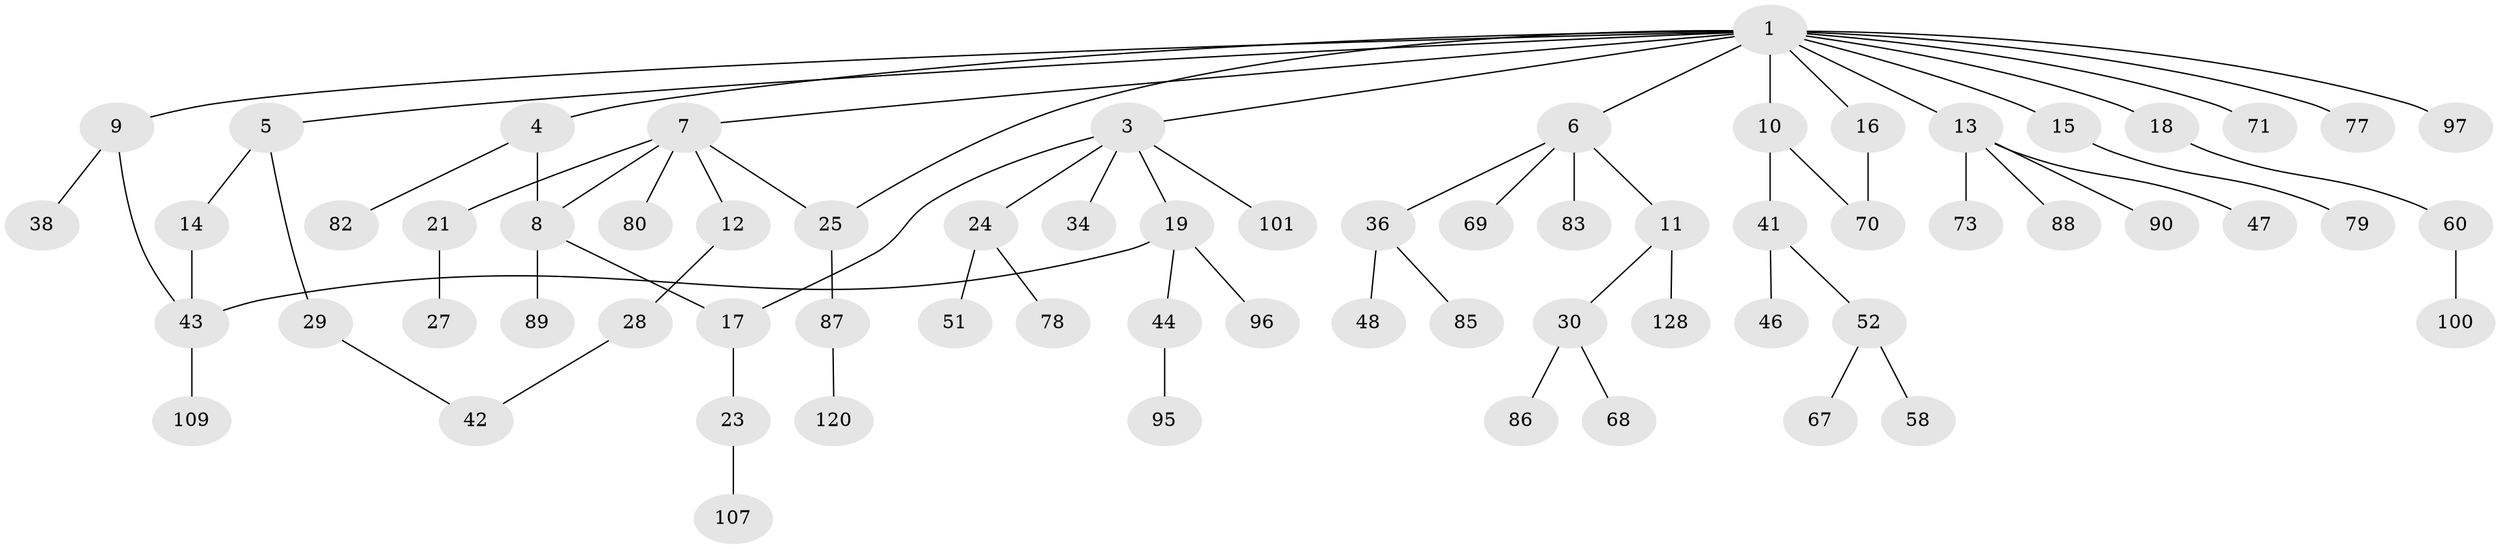 // original degree distribution, {8: 0.022222222222222223, 6: 0.007407407407407408, 3: 0.14074074074074075, 5: 0.037037037037037035, 4: 0.07407407407407407, 2: 0.25925925925925924, 1: 0.45925925925925926}
// Generated by graph-tools (version 1.1) at 2025/17/03/04/25 18:17:13]
// undirected, 67 vertices, 73 edges
graph export_dot {
graph [start="1"]
  node [color=gray90,style=filled];
  1 [super="+20+2"];
  3 [super="+33+54"];
  4;
  5;
  6;
  7 [super="+103"];
  8 [super="+56"];
  9 [super="+99"];
  10;
  11 [super="+45"];
  12;
  13 [super="+49+66+22"];
  14 [super="+50+65+64"];
  15;
  16;
  17;
  18;
  19 [super="+63+74"];
  21;
  23 [super="+35+26"];
  24 [super="+115"];
  25 [super="+55+57+53"];
  27;
  28 [super="+98"];
  29 [super="+62+31+76+40+132+114"];
  30 [super="+94+39+32"];
  34 [super="+111"];
  36 [super="+61+37"];
  38 [super="+135"];
  41 [super="+125"];
  42 [super="+129"];
  43;
  44;
  46;
  47;
  48;
  51;
  52;
  58;
  60 [super="+93+126"];
  67;
  68;
  69;
  70 [super="+112"];
  71;
  73;
  77 [super="+119"];
  78 [super="+116"];
  79;
  80;
  82;
  83 [super="+102"];
  85 [super="+105+122+91"];
  86;
  87;
  88;
  89;
  90;
  95;
  96;
  97;
  100;
  101 [super="+127+121"];
  107;
  109;
  120;
  128;
  1 -- 5;
  1 -- 6;
  1 -- 9;
  1 -- 16;
  1 -- 18;
  1 -- 77;
  1 -- 25;
  1 -- 97;
  1 -- 3;
  1 -- 4;
  1 -- 7;
  1 -- 71;
  1 -- 10;
  1 -- 13;
  1 -- 15;
  3 -- 19;
  3 -- 24;
  3 -- 34;
  3 -- 17;
  3 -- 101;
  4 -- 8;
  4 -- 82;
  5 -- 14;
  5 -- 29;
  6 -- 11;
  6 -- 36;
  6 -- 69;
  6 -- 83;
  7 -- 12;
  7 -- 21;
  7 -- 80;
  7 -- 8;
  7 -- 25;
  8 -- 17;
  8 -- 89 [weight=2];
  9 -- 38;
  9 -- 43;
  10 -- 41;
  10 -- 70;
  11 -- 30;
  11 -- 128;
  12 -- 28;
  13 -- 88;
  13 -- 90;
  13 -- 73;
  13 -- 47;
  14 -- 43;
  15 -- 79;
  16 -- 70;
  17 -- 23;
  18 -- 60;
  19 -- 44;
  19 -- 43;
  19 -- 96;
  21 -- 27;
  23 -- 107;
  24 -- 51;
  24 -- 78;
  25 -- 87;
  28 -- 42;
  29 -- 42;
  30 -- 68;
  30 -- 86;
  36 -- 48;
  36 -- 85;
  41 -- 46;
  41 -- 52;
  43 -- 109;
  44 -- 95;
  52 -- 58;
  52 -- 67;
  60 -- 100;
  87 -- 120;
}
